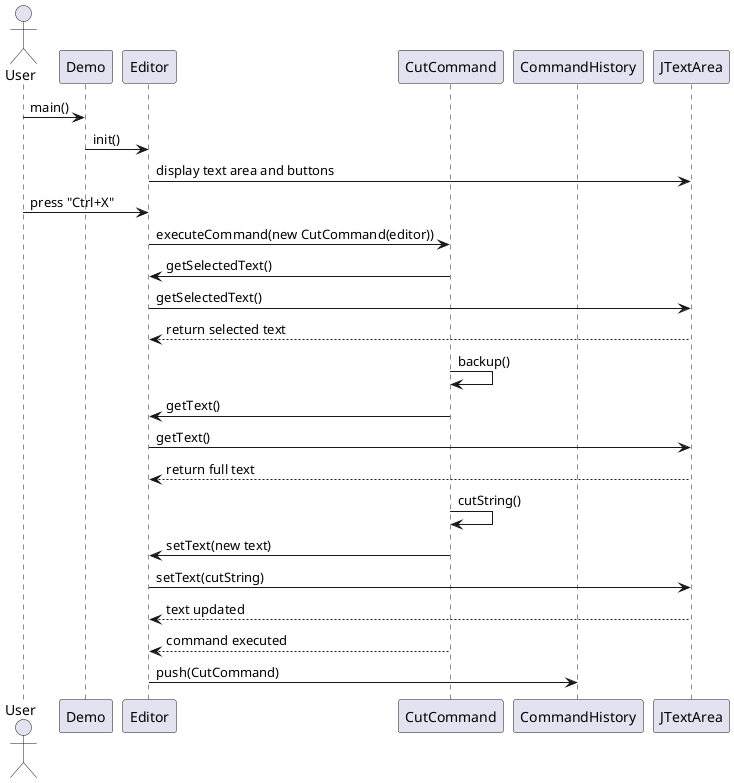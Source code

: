 @startuml
actor User
participant Demo
participant Editor
participant CutCommand
participant CommandHistory
participant JTextArea

User -> Demo: main()
Demo -> Editor: init()
Editor -> JTextArea: display text area and buttons
User -> Editor: press "Ctrl+X"
Editor -> CutCommand: executeCommand(new CutCommand(editor))
CutCommand -> Editor: getSelectedText()
Editor -> JTextArea: getSelectedText()
JTextArea --> Editor: return selected text

CutCommand -> CutCommand: backup()
CutCommand -> Editor: getText()
Editor -> JTextArea: getText()
JTextArea --> Editor: return full text

CutCommand -> CutCommand: cutString()
CutCommand -> Editor: setText(new text)
Editor -> JTextArea: setText(cutString)
JTextArea --> Editor: text updated

CutCommand --> Editor: command executed
Editor -> CommandHistory: push(CutCommand)
@enduml
